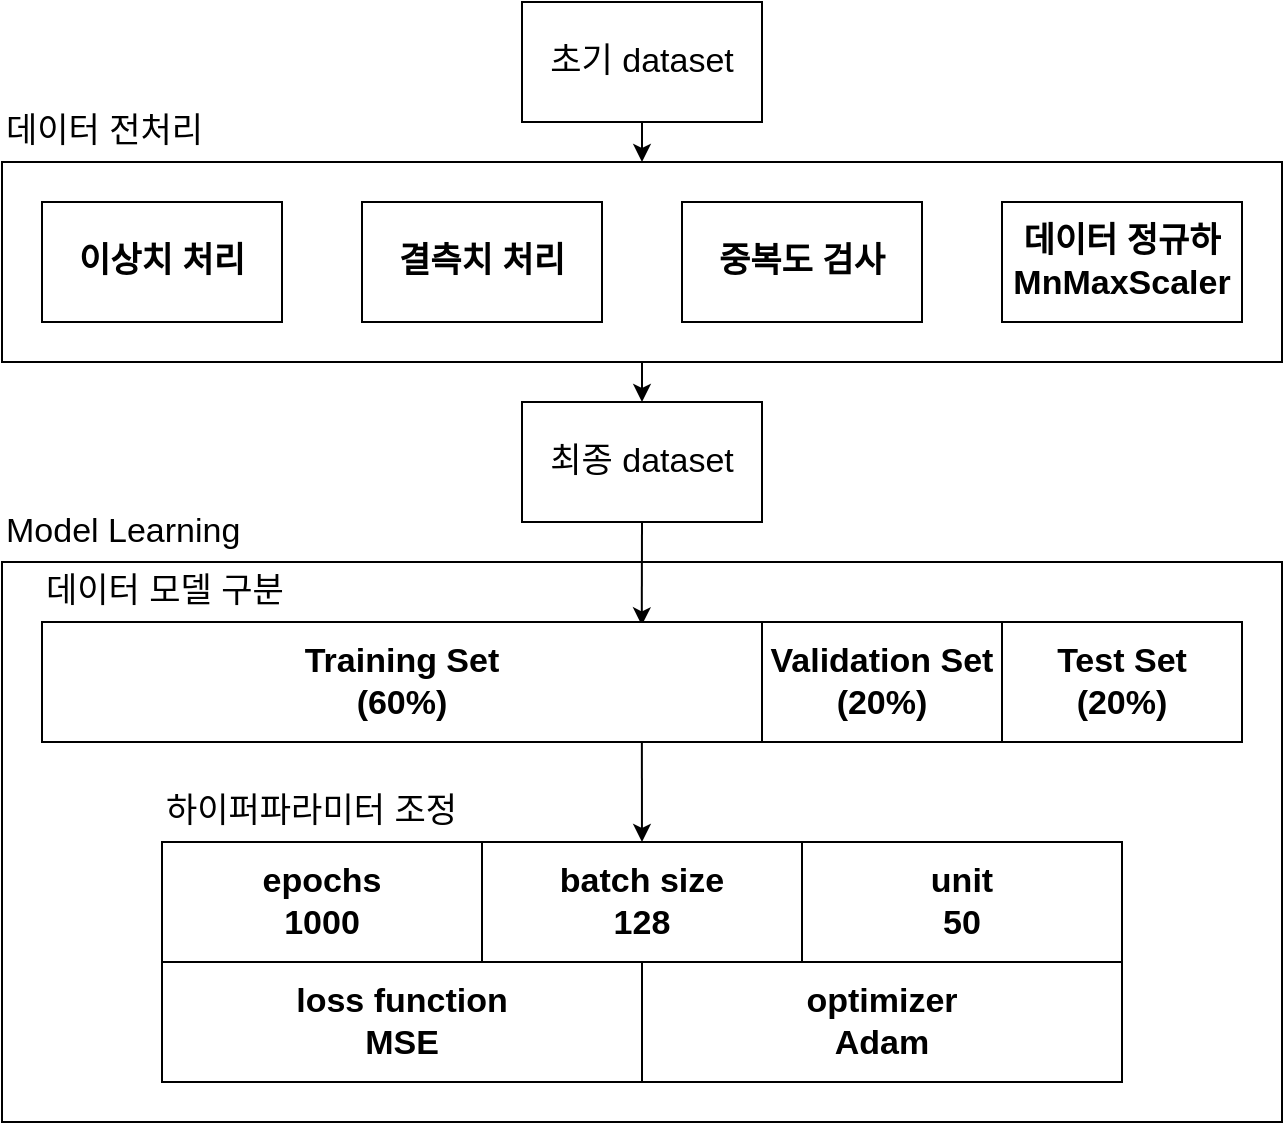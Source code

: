 <mxfile version="18.0.3" type="device"><diagram id="_lgHhhwlepWq8pW39Mf5" name="Page-1"><mxGraphModel dx="1298" dy="674" grid="1" gridSize="10" guides="1" tooltips="1" connect="1" arrows="1" fold="1" page="1" pageScale="1" pageWidth="827" pageHeight="1169" math="0" shadow="0"><root><mxCell id="0"/><mxCell id="1" parent="0"/><mxCell id="-pqmWzc8MkFtTGSmfYC6-21" value="" style="rounded=0;whiteSpace=wrap;html=1;fontSize=17;" vertex="1" parent="1"><mxGeometry x="60" y="100" width="640" height="100" as="geometry"/></mxCell><mxCell id="-pqmWzc8MkFtTGSmfYC6-1" value="초기 dataset" style="rounded=0;whiteSpace=wrap;html=1;fontSize=17;" vertex="1" parent="1"><mxGeometry x="320" y="20" width="120" height="60" as="geometry"/></mxCell><mxCell id="-pqmWzc8MkFtTGSmfYC6-2" value="" style="endArrow=classic;html=1;rounded=0;exitX=0.5;exitY=1;exitDx=0;exitDy=0;fontSize=17;" edge="1" parent="1" source="-pqmWzc8MkFtTGSmfYC6-1"><mxGeometry width="50" height="50" relative="1" as="geometry"><mxPoint x="350" y="150" as="sourcePoint"/><mxPoint x="380" y="100" as="targetPoint"/></mxGeometry></mxCell><mxCell id="-pqmWzc8MkFtTGSmfYC6-3" value="이상치 처리" style="rounded=0;whiteSpace=wrap;html=1;fontSize=17;fontStyle=1" vertex="1" parent="1"><mxGeometry x="80" y="120" width="120" height="60" as="geometry"/></mxCell><mxCell id="-pqmWzc8MkFtTGSmfYC6-4" value="결측치 처리" style="rounded=0;whiteSpace=wrap;html=1;fontSize=17;fontStyle=1" vertex="1" parent="1"><mxGeometry x="240" y="120" width="120" height="60" as="geometry"/></mxCell><mxCell id="-pqmWzc8MkFtTGSmfYC6-5" value="중복도 검사" style="rounded=0;whiteSpace=wrap;html=1;fontSize=17;fontStyle=1" vertex="1" parent="1"><mxGeometry x="400" y="120" width="120" height="60" as="geometry"/></mxCell><mxCell id="-pqmWzc8MkFtTGSmfYC6-6" value="데이터 정규하&lt;br style=&quot;font-size: 17px;&quot;&gt;MnMaxScaler" style="rounded=0;whiteSpace=wrap;html=1;fontSize=17;fontStyle=1" vertex="1" parent="1"><mxGeometry x="560" y="120" width="120" height="60" as="geometry"/></mxCell><mxCell id="-pqmWzc8MkFtTGSmfYC6-16" value="" style="endArrow=classic;html=1;rounded=0;exitX=0.5;exitY=1;exitDx=0;exitDy=0;fontSize=17;" edge="1" parent="1"><mxGeometry width="50" height="50" relative="1" as="geometry"><mxPoint x="380" y="200" as="sourcePoint"/><mxPoint x="380" y="220" as="targetPoint"/></mxGeometry></mxCell><mxCell id="-pqmWzc8MkFtTGSmfYC6-22" value="데이터 전처리" style="text;html=1;strokeColor=none;fillColor=none;align=left;verticalAlign=middle;whiteSpace=wrap;rounded=0;fontSize=17;" vertex="1" parent="1"><mxGeometry x="60" y="70" width="120" height="30" as="geometry"/></mxCell><mxCell id="-pqmWzc8MkFtTGSmfYC6-41" value="" style="rounded=0;whiteSpace=wrap;html=1;fontSize=17;" vertex="1" parent="1"><mxGeometry x="60" y="300" width="640" height="280" as="geometry"/></mxCell><mxCell id="-pqmWzc8MkFtTGSmfYC6-42" value="최종 dataset" style="rounded=0;whiteSpace=wrap;html=1;fontSize=17;" vertex="1" parent="1"><mxGeometry x="320" y="220" width="120" height="60" as="geometry"/></mxCell><mxCell id="-pqmWzc8MkFtTGSmfYC6-43" value="" style="endArrow=classic;html=1;rounded=0;exitX=0.5;exitY=1;exitDx=0;exitDy=0;entryX=0.833;entryY=0.028;entryDx=0;entryDy=0;entryPerimeter=0;fontSize=17;" edge="1" source="-pqmWzc8MkFtTGSmfYC6-42" parent="1" target="-pqmWzc8MkFtTGSmfYC6-44"><mxGeometry width="50" height="50" relative="1" as="geometry"><mxPoint x="350" y="350" as="sourcePoint"/><mxPoint x="380" y="300" as="targetPoint"/></mxGeometry></mxCell><mxCell id="-pqmWzc8MkFtTGSmfYC6-44" value="Training Set&lt;br style=&quot;font-size: 17px;&quot;&gt;(60%)" style="rounded=0;whiteSpace=wrap;html=1;fontSize=17;fontStyle=1" vertex="1" parent="1"><mxGeometry x="80" y="330" width="360" height="60" as="geometry"/></mxCell><mxCell id="-pqmWzc8MkFtTGSmfYC6-46" value="Validation Set&lt;br style=&quot;font-size: 17px;&quot;&gt;(20%)" style="rounded=0;whiteSpace=wrap;html=1;fontSize=17;fontStyle=1" vertex="1" parent="1"><mxGeometry x="440" y="330" width="120" height="60" as="geometry"/></mxCell><mxCell id="-pqmWzc8MkFtTGSmfYC6-47" value="Test Set&lt;br style=&quot;font-size: 17px;&quot;&gt;(20%)" style="rounded=0;whiteSpace=wrap;html=1;fontSize=17;fontStyle=1" vertex="1" parent="1"><mxGeometry x="560" y="330" width="120" height="60" as="geometry"/></mxCell><mxCell id="-pqmWzc8MkFtTGSmfYC6-49" value="Model Learning" style="text;html=1;strokeColor=none;fillColor=none;align=left;verticalAlign=middle;whiteSpace=wrap;rounded=0;fontSize=17;" vertex="1" parent="1"><mxGeometry x="60" y="270" width="120" height="30" as="geometry"/></mxCell><mxCell id="-pqmWzc8MkFtTGSmfYC6-50" value="데이터 모델 구분" style="text;html=1;strokeColor=none;fillColor=none;align=left;verticalAlign=middle;whiteSpace=wrap;rounded=0;fontSize=17;" vertex="1" parent="1"><mxGeometry x="80" y="300" width="190" height="30" as="geometry"/></mxCell><mxCell id="-pqmWzc8MkFtTGSmfYC6-54" value="" style="endArrow=classic;html=1;rounded=0;exitX=0.5;exitY=1;exitDx=0;exitDy=0;entryX=0.5;entryY=0;entryDx=0;entryDy=0;fontSize=17;" edge="1" parent="1" target="-pqmWzc8MkFtTGSmfYC6-61"><mxGeometry width="50" height="50" relative="1" as="geometry"><mxPoint x="379.93" y="390" as="sourcePoint"/><mxPoint x="379.93" y="410" as="targetPoint"/></mxGeometry></mxCell><mxCell id="-pqmWzc8MkFtTGSmfYC6-56" value="unit&lt;br style=&quot;font-size: 17px;&quot;&gt;50" style="rounded=0;whiteSpace=wrap;html=1;fontSize=17;" vertex="1" parent="1"><mxGeometry x="460" y="440" width="160" height="60" as="geometry"/></mxCell><mxCell id="-pqmWzc8MkFtTGSmfYC6-57" value="loss function&lt;br style=&quot;font-size: 17px;&quot;&gt;MSE" style="rounded=0;whiteSpace=wrap;html=1;fontSize=17;" vertex="1" parent="1"><mxGeometry x="140" y="500" width="240" height="60" as="geometry"/></mxCell><mxCell id="-pqmWzc8MkFtTGSmfYC6-58" value="하이퍼파라미터 조정" style="text;html=1;strokeColor=none;fillColor=none;align=left;verticalAlign=middle;whiteSpace=wrap;rounded=0;fontSize=17;" vertex="1" parent="1"><mxGeometry x="140" y="410" width="180" height="30" as="geometry"/></mxCell><mxCell id="-pqmWzc8MkFtTGSmfYC6-60" value="epochs&lt;br style=&quot;font-size: 17px;&quot;&gt;1000" style="rounded=0;whiteSpace=wrap;html=1;fontSize=17;" vertex="1" parent="1"><mxGeometry x="140" y="440" width="160" height="60" as="geometry"/></mxCell><mxCell id="-pqmWzc8MkFtTGSmfYC6-61" value="batch size&lt;br style=&quot;font-size: 17px;&quot;&gt;128" style="rounded=0;whiteSpace=wrap;html=1;fontSize=17;" vertex="1" parent="1"><mxGeometry x="300" y="440" width="160" height="60" as="geometry"/></mxCell><mxCell id="-pqmWzc8MkFtTGSmfYC6-62" value="optimizer&lt;br style=&quot;font-size: 17px;&quot;&gt;Adam" style="rounded=0;whiteSpace=wrap;html=1;fontSize=17;fontStyle=1" vertex="1" parent="1"><mxGeometry x="380" y="500" width="240" height="60" as="geometry"/></mxCell><mxCell id="-pqmWzc8MkFtTGSmfYC6-66" value="epochs&lt;br style=&quot;font-size: 17px;&quot;&gt;1000" style="rounded=0;whiteSpace=wrap;html=1;fontSize=17;fontStyle=1" vertex="1" parent="1"><mxGeometry x="140" y="440" width="160" height="60" as="geometry"/></mxCell><mxCell id="-pqmWzc8MkFtTGSmfYC6-67" value="batch size&lt;br style=&quot;font-size: 17px;&quot;&gt;128" style="rounded=0;whiteSpace=wrap;html=1;fontSize=17;fontStyle=1" vertex="1" parent="1"><mxGeometry x="300" y="440" width="160" height="60" as="geometry"/></mxCell><mxCell id="-pqmWzc8MkFtTGSmfYC6-68" value="unit&lt;br style=&quot;font-size: 17px;&quot;&gt;50" style="rounded=0;whiteSpace=wrap;html=1;fontSize=17;fontStyle=1" vertex="1" parent="1"><mxGeometry x="460" y="440" width="160" height="60" as="geometry"/></mxCell><mxCell id="-pqmWzc8MkFtTGSmfYC6-69" value="loss function&lt;br style=&quot;font-size: 17px;&quot;&gt;MSE" style="rounded=0;whiteSpace=wrap;html=1;fontSize=17;fontStyle=1" vertex="1" parent="1"><mxGeometry x="140" y="500" width="240" height="60" as="geometry"/></mxCell></root></mxGraphModel></diagram></mxfile>